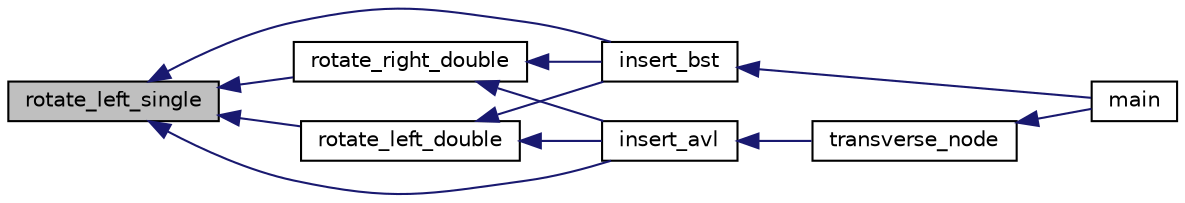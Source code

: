digraph "rotate_left_single"
{
  edge [fontname="Helvetica",fontsize="10",labelfontname="Helvetica",labelfontsize="10"];
  node [fontname="Helvetica",fontsize="10",shape=record];
  rankdir="LR";
  Node69 [label="rotate_left_single",height=0.2,width=0.4,color="black", fillcolor="grey75", style="filled", fontcolor="black"];
  Node69 -> Node70 [dir="back",color="midnightblue",fontsize="10",style="solid",fontname="Helvetica"];
  Node70 [label="insert_bst",height=0.2,width=0.4,color="black", fillcolor="white", style="filled",URL="$problem__1_8c_09_09.html#a7a38ca5eb62583d64027d3bde13a4a96"];
  Node70 -> Node71 [dir="back",color="midnightblue",fontsize="10",style="solid",fontname="Helvetica"];
  Node71 [label="main",height=0.2,width=0.4,color="black", fillcolor="white", style="filled",URL="$problem__1_8c_09_09.html#ae66f6b31b5ad750f1fe042a706a4e3d4"];
  Node69 -> Node72 [dir="back",color="midnightblue",fontsize="10",style="solid",fontname="Helvetica"];
  Node72 [label="insert_avl",height=0.2,width=0.4,color="black", fillcolor="white", style="filled",URL="$problem__1_8c_09_09.html#a7366557fb6d7ba398b06ba694f3a1f13"];
  Node72 -> Node73 [dir="back",color="midnightblue",fontsize="10",style="solid",fontname="Helvetica"];
  Node73 [label="transverse_node",height=0.2,width=0.4,color="black", fillcolor="white", style="filled",URL="$problem__1_8c_09_09.html#adf38af92ad12705aa7607a48d0c8c125"];
  Node73 -> Node71 [dir="back",color="midnightblue",fontsize="10",style="solid",fontname="Helvetica"];
  Node69 -> Node74 [dir="back",color="midnightblue",fontsize="10",style="solid",fontname="Helvetica"];
  Node74 [label="rotate_right_double",height=0.2,width=0.4,color="black", fillcolor="white", style="filled",URL="$problem__1_8c_09_09.html#a17f64addc7222c3b1200dbb25c670dfa"];
  Node74 -> Node70 [dir="back",color="midnightblue",fontsize="10",style="solid",fontname="Helvetica"];
  Node74 -> Node72 [dir="back",color="midnightblue",fontsize="10",style="solid",fontname="Helvetica"];
  Node69 -> Node75 [dir="back",color="midnightblue",fontsize="10",style="solid",fontname="Helvetica"];
  Node75 [label="rotate_left_double",height=0.2,width=0.4,color="black", fillcolor="white", style="filled",URL="$problem__1_8c_09_09.html#a9becc3ba304b23eefffbcd86b26c23be"];
  Node75 -> Node70 [dir="back",color="midnightblue",fontsize="10",style="solid",fontname="Helvetica"];
  Node75 -> Node72 [dir="back",color="midnightblue",fontsize="10",style="solid",fontname="Helvetica"];
}
